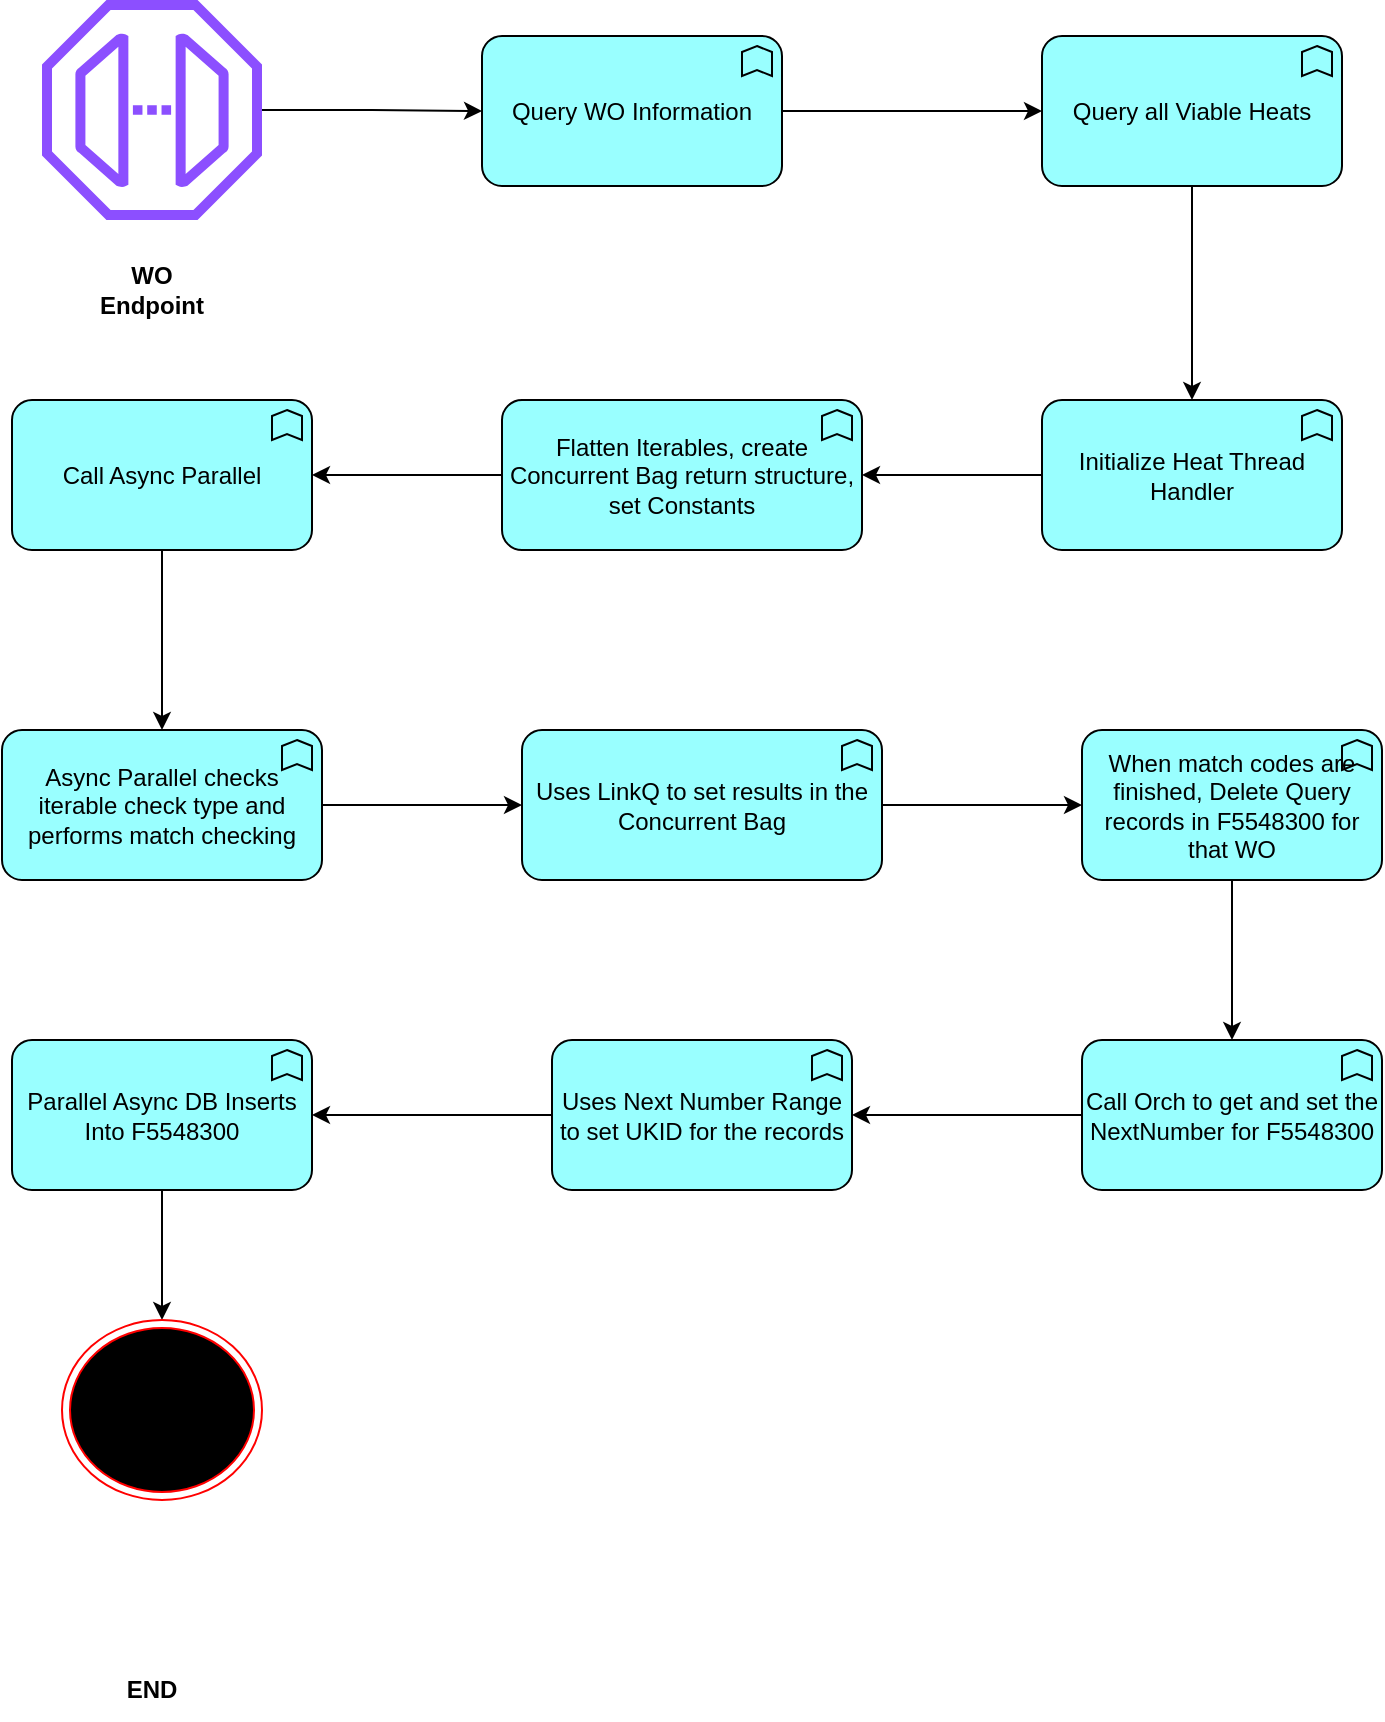 <mxfile version="22.0.0" type="github">
  <diagram name="Page-1" id="H0ImXdIIBEcCOpAkGCC1">
    <mxGraphModel dx="1434" dy="796" grid="1" gridSize="10" guides="1" tooltips="1" connect="1" arrows="1" fold="1" page="1" pageScale="1" pageWidth="850" pageHeight="1100" math="0" shadow="0">
      <root>
        <mxCell id="0" />
        <mxCell id="1" parent="0" />
        <mxCell id="Q-ovtvuvheKhh1BfWdY8-1" value="" style="sketch=0;outlineConnect=0;fontColor=#232F3E;gradientColor=none;fillColor=#8C4FFF;strokeColor=none;dashed=0;verticalLabelPosition=bottom;verticalAlign=top;align=center;html=1;fontSize=12;fontStyle=0;aspect=fixed;pointerEvents=1;shape=mxgraph.aws4.endpoint;" vertex="1" parent="1">
          <mxGeometry x="70" y="110" width="110" height="110" as="geometry" />
        </mxCell>
        <mxCell id="Q-ovtvuvheKhh1BfWdY8-2" value="&lt;b&gt;WO Endpoint&lt;/b&gt;" style="text;html=1;strokeColor=none;fillColor=none;align=center;verticalAlign=middle;whiteSpace=wrap;rounded=0;" vertex="1" parent="1">
          <mxGeometry x="95" y="240" width="60" height="30" as="geometry" />
        </mxCell>
        <mxCell id="Q-ovtvuvheKhh1BfWdY8-3" value="Query WO Information" style="html=1;outlineConnect=0;whiteSpace=wrap;fillColor=#99ffff;shape=mxgraph.archimate3.application;appType=func;archiType=rounded;" vertex="1" parent="1">
          <mxGeometry x="290" y="128" width="150" height="75" as="geometry" />
        </mxCell>
        <mxCell id="Q-ovtvuvheKhh1BfWdY8-4" style="edgeStyle=orthogonalEdgeStyle;rounded=0;orthogonalLoop=1;jettySize=auto;html=1;entryX=0;entryY=0.5;entryDx=0;entryDy=0;entryPerimeter=0;" edge="1" parent="1" source="Q-ovtvuvheKhh1BfWdY8-1" target="Q-ovtvuvheKhh1BfWdY8-3">
          <mxGeometry relative="1" as="geometry" />
        </mxCell>
        <mxCell id="Q-ovtvuvheKhh1BfWdY8-5" value="Query all Viable Heats" style="html=1;outlineConnect=0;whiteSpace=wrap;fillColor=#99ffff;shape=mxgraph.archimate3.application;appType=func;archiType=rounded;" vertex="1" parent="1">
          <mxGeometry x="570" y="128" width="150" height="75" as="geometry" />
        </mxCell>
        <mxCell id="Q-ovtvuvheKhh1BfWdY8-6" style="edgeStyle=orthogonalEdgeStyle;rounded=0;orthogonalLoop=1;jettySize=auto;html=1;entryX=0;entryY=0.5;entryDx=0;entryDy=0;entryPerimeter=0;" edge="1" parent="1" source="Q-ovtvuvheKhh1BfWdY8-3" target="Q-ovtvuvheKhh1BfWdY8-5">
          <mxGeometry relative="1" as="geometry" />
        </mxCell>
        <mxCell id="Q-ovtvuvheKhh1BfWdY8-7" value="Initialize Heat Thread Handler" style="html=1;outlineConnect=0;whiteSpace=wrap;fillColor=#99ffff;shape=mxgraph.archimate3.application;appType=func;archiType=rounded;" vertex="1" parent="1">
          <mxGeometry x="570" y="310" width="150" height="75" as="geometry" />
        </mxCell>
        <mxCell id="Q-ovtvuvheKhh1BfWdY8-8" style="edgeStyle=orthogonalEdgeStyle;rounded=0;orthogonalLoop=1;jettySize=auto;html=1;entryX=0.5;entryY=0;entryDx=0;entryDy=0;entryPerimeter=0;" edge="1" parent="1" source="Q-ovtvuvheKhh1BfWdY8-5" target="Q-ovtvuvheKhh1BfWdY8-7">
          <mxGeometry relative="1" as="geometry" />
        </mxCell>
        <mxCell id="Q-ovtvuvheKhh1BfWdY8-12" style="edgeStyle=orthogonalEdgeStyle;rounded=0;orthogonalLoop=1;jettySize=auto;html=1;" edge="1" parent="1" source="Q-ovtvuvheKhh1BfWdY8-9" target="Q-ovtvuvheKhh1BfWdY8-11">
          <mxGeometry relative="1" as="geometry" />
        </mxCell>
        <mxCell id="Q-ovtvuvheKhh1BfWdY8-9" value="Flatten Iterables, create Concurrent Bag return structure,&lt;br&gt;set Constants" style="html=1;outlineConnect=0;whiteSpace=wrap;fillColor=#99ffff;shape=mxgraph.archimate3.application;appType=func;archiType=rounded;" vertex="1" parent="1">
          <mxGeometry x="300" y="310" width="180" height="75" as="geometry" />
        </mxCell>
        <mxCell id="Q-ovtvuvheKhh1BfWdY8-10" style="edgeStyle=orthogonalEdgeStyle;rounded=0;orthogonalLoop=1;jettySize=auto;html=1;entryX=1;entryY=0.5;entryDx=0;entryDy=0;entryPerimeter=0;" edge="1" parent="1" source="Q-ovtvuvheKhh1BfWdY8-7" target="Q-ovtvuvheKhh1BfWdY8-9">
          <mxGeometry relative="1" as="geometry" />
        </mxCell>
        <mxCell id="Q-ovtvuvheKhh1BfWdY8-14" style="edgeStyle=orthogonalEdgeStyle;rounded=0;orthogonalLoop=1;jettySize=auto;html=1;" edge="1" parent="1" source="Q-ovtvuvheKhh1BfWdY8-11" target="Q-ovtvuvheKhh1BfWdY8-13">
          <mxGeometry relative="1" as="geometry" />
        </mxCell>
        <mxCell id="Q-ovtvuvheKhh1BfWdY8-11" value="Call Async Parallel" style="html=1;outlineConnect=0;whiteSpace=wrap;fillColor=#99ffff;shape=mxgraph.archimate3.application;appType=func;archiType=rounded;" vertex="1" parent="1">
          <mxGeometry x="55" y="310" width="150" height="75" as="geometry" />
        </mxCell>
        <mxCell id="Q-ovtvuvheKhh1BfWdY8-13" value="Async Parallel checks iterable check type and performs match checking" style="html=1;outlineConnect=0;whiteSpace=wrap;fillColor=#99ffff;shape=mxgraph.archimate3.application;appType=func;archiType=rounded;" vertex="1" parent="1">
          <mxGeometry x="50" y="475" width="160" height="75" as="geometry" />
        </mxCell>
        <mxCell id="Q-ovtvuvheKhh1BfWdY8-15" value="Uses LinkQ to set results in the Concurrent Bag" style="html=1;outlineConnect=0;whiteSpace=wrap;fillColor=#99ffff;shape=mxgraph.archimate3.application;appType=func;archiType=rounded;" vertex="1" parent="1">
          <mxGeometry x="310" y="475" width="180" height="75" as="geometry" />
        </mxCell>
        <mxCell id="Q-ovtvuvheKhh1BfWdY8-16" style="edgeStyle=orthogonalEdgeStyle;rounded=0;orthogonalLoop=1;jettySize=auto;html=1;entryX=0;entryY=0.5;entryDx=0;entryDy=0;entryPerimeter=0;" edge="1" parent="1" source="Q-ovtvuvheKhh1BfWdY8-13" target="Q-ovtvuvheKhh1BfWdY8-15">
          <mxGeometry relative="1" as="geometry" />
        </mxCell>
        <mxCell id="Q-ovtvuvheKhh1BfWdY8-20" style="edgeStyle=orthogonalEdgeStyle;rounded=0;orthogonalLoop=1;jettySize=auto;html=1;" edge="1" parent="1" source="Q-ovtvuvheKhh1BfWdY8-17" target="Q-ovtvuvheKhh1BfWdY8-19">
          <mxGeometry relative="1" as="geometry" />
        </mxCell>
        <mxCell id="Q-ovtvuvheKhh1BfWdY8-17" value="When match codes are finished, Delete Query records in F5548300 for that WO" style="html=1;outlineConnect=0;whiteSpace=wrap;fillColor=#99ffff;shape=mxgraph.archimate3.application;appType=func;archiType=rounded;" vertex="1" parent="1">
          <mxGeometry x="590" y="475" width="150" height="75" as="geometry" />
        </mxCell>
        <mxCell id="Q-ovtvuvheKhh1BfWdY8-18" style="edgeStyle=orthogonalEdgeStyle;rounded=0;orthogonalLoop=1;jettySize=auto;html=1;entryX=0;entryY=0.5;entryDx=0;entryDy=0;entryPerimeter=0;" edge="1" parent="1" source="Q-ovtvuvheKhh1BfWdY8-15" target="Q-ovtvuvheKhh1BfWdY8-17">
          <mxGeometry relative="1" as="geometry" />
        </mxCell>
        <mxCell id="Q-ovtvuvheKhh1BfWdY8-19" value="Call Orch to get and set the NextNumber for F5548300" style="html=1;outlineConnect=0;whiteSpace=wrap;fillColor=#99ffff;shape=mxgraph.archimate3.application;appType=func;archiType=rounded;" vertex="1" parent="1">
          <mxGeometry x="590" y="630" width="150" height="75" as="geometry" />
        </mxCell>
        <mxCell id="Q-ovtvuvheKhh1BfWdY8-24" style="edgeStyle=orthogonalEdgeStyle;rounded=0;orthogonalLoop=1;jettySize=auto;html=1;" edge="1" parent="1" source="Q-ovtvuvheKhh1BfWdY8-21" target="Q-ovtvuvheKhh1BfWdY8-23">
          <mxGeometry relative="1" as="geometry" />
        </mxCell>
        <mxCell id="Q-ovtvuvheKhh1BfWdY8-21" value="Uses Next Number Range to set UKID for the records" style="html=1;outlineConnect=0;whiteSpace=wrap;fillColor=#99ffff;shape=mxgraph.archimate3.application;appType=func;archiType=rounded;" vertex="1" parent="1">
          <mxGeometry x="325" y="630" width="150" height="75" as="geometry" />
        </mxCell>
        <mxCell id="Q-ovtvuvheKhh1BfWdY8-22" style="edgeStyle=orthogonalEdgeStyle;rounded=0;orthogonalLoop=1;jettySize=auto;html=1;entryX=1;entryY=0.5;entryDx=0;entryDy=0;entryPerimeter=0;" edge="1" parent="1" source="Q-ovtvuvheKhh1BfWdY8-19" target="Q-ovtvuvheKhh1BfWdY8-21">
          <mxGeometry relative="1" as="geometry" />
        </mxCell>
        <mxCell id="Q-ovtvuvheKhh1BfWdY8-26" style="edgeStyle=orthogonalEdgeStyle;rounded=0;orthogonalLoop=1;jettySize=auto;html=1;entryX=0.5;entryY=0;entryDx=0;entryDy=0;" edge="1" parent="1" source="Q-ovtvuvheKhh1BfWdY8-23" target="Q-ovtvuvheKhh1BfWdY8-25">
          <mxGeometry relative="1" as="geometry" />
        </mxCell>
        <mxCell id="Q-ovtvuvheKhh1BfWdY8-23" value="Parallel Async DB Inserts&lt;br&gt;Into F5548300" style="html=1;outlineConnect=0;whiteSpace=wrap;fillColor=#99ffff;shape=mxgraph.archimate3.application;appType=func;archiType=rounded;" vertex="1" parent="1">
          <mxGeometry x="55" y="630" width="150" height="75" as="geometry" />
        </mxCell>
        <mxCell id="Q-ovtvuvheKhh1BfWdY8-25" value="" style="ellipse;html=1;shape=endState;fillColor=#000000;strokeColor=#ff0000;" vertex="1" parent="1">
          <mxGeometry x="80" y="770" width="100" height="90" as="geometry" />
        </mxCell>
        <mxCell id="Q-ovtvuvheKhh1BfWdY8-27" value="&lt;b&gt;END&lt;/b&gt;" style="text;html=1;strokeColor=none;fillColor=none;align=center;verticalAlign=middle;whiteSpace=wrap;rounded=0;" vertex="1" parent="1">
          <mxGeometry x="95" y="940" width="60" height="30" as="geometry" />
        </mxCell>
      </root>
    </mxGraphModel>
  </diagram>
</mxfile>

